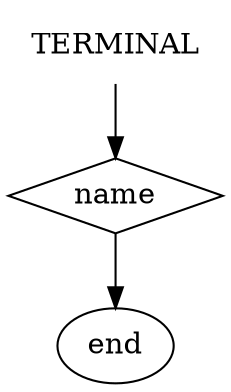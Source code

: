 digraph TERMINAL {
    start [label=TERMINAL shape=plaintext]
    A [label=name shape=diamond]
    start -> A
    A -> end
}
